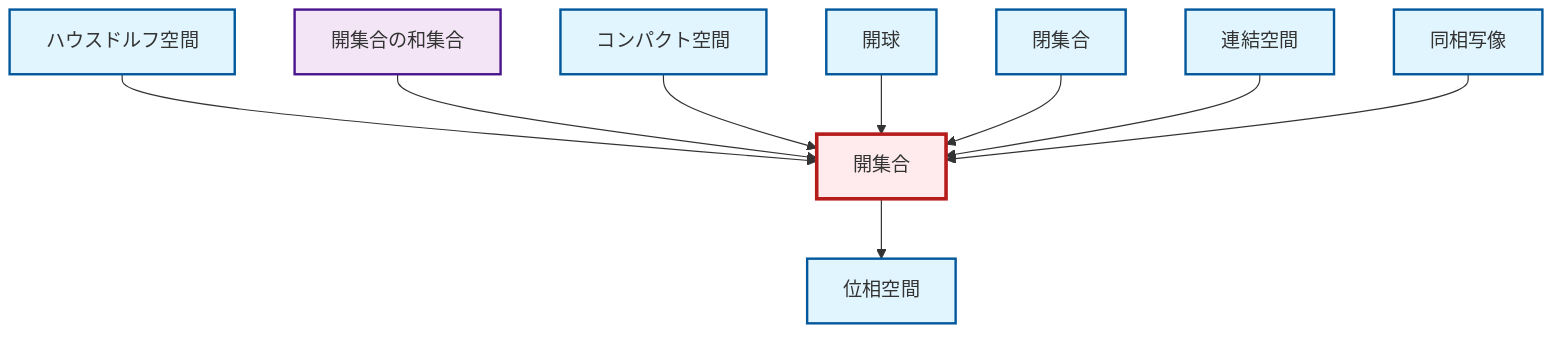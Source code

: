graph TD
    classDef definition fill:#e1f5fe,stroke:#01579b,stroke-width:2px
    classDef theorem fill:#f3e5f5,stroke:#4a148c,stroke-width:2px
    classDef axiom fill:#fff3e0,stroke:#e65100,stroke-width:2px
    classDef example fill:#e8f5e9,stroke:#1b5e20,stroke-width:2px
    classDef current fill:#ffebee,stroke:#b71c1c,stroke-width:3px
    thm-union-open-sets["開集合の和集合"]:::theorem
    def-homeomorphism["同相写像"]:::definition
    def-open-set["開集合"]:::definition
    def-closed-set["閉集合"]:::definition
    def-compact["コンパクト空間"]:::definition
    def-open-ball["開球"]:::definition
    def-connected["連結空間"]:::definition
    def-hausdorff["ハウスドルフ空間"]:::definition
    def-topological-space["位相空間"]:::definition
    def-hausdorff --> def-open-set
    thm-union-open-sets --> def-open-set
    def-open-set --> def-topological-space
    def-compact --> def-open-set
    def-open-ball --> def-open-set
    def-closed-set --> def-open-set
    def-connected --> def-open-set
    def-homeomorphism --> def-open-set
    class def-open-set current